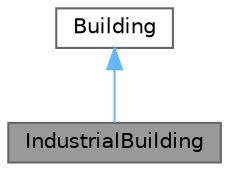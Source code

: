 digraph "IndustrialBuilding"
{
 // LATEX_PDF_SIZE
  bgcolor="transparent";
  edge [fontname=Helvetica,fontsize=10,labelfontname=Helvetica,labelfontsize=10];
  node [fontname=Helvetica,fontsize=10,shape=box,height=0.2,width=0.4];
  Node1 [id="Node000001",label="IndustrialBuilding",height=0.2,width=0.4,color="gray40", fillcolor="grey60", style="filled", fontcolor="black",tooltip="Represents an industrial building with specific attributes and behaviors."];
  Node2 -> Node1 [id="edge1_Node000001_Node000002",dir="back",color="steelblue1",style="solid",tooltip=" "];
  Node2 [id="Node000002",label="Building",height=0.2,width=0.4,color="gray40", fillcolor="white", style="filled",URL="$classBuilding.html",tooltip="Represents a building with various properties and job management capabilities."];
}
